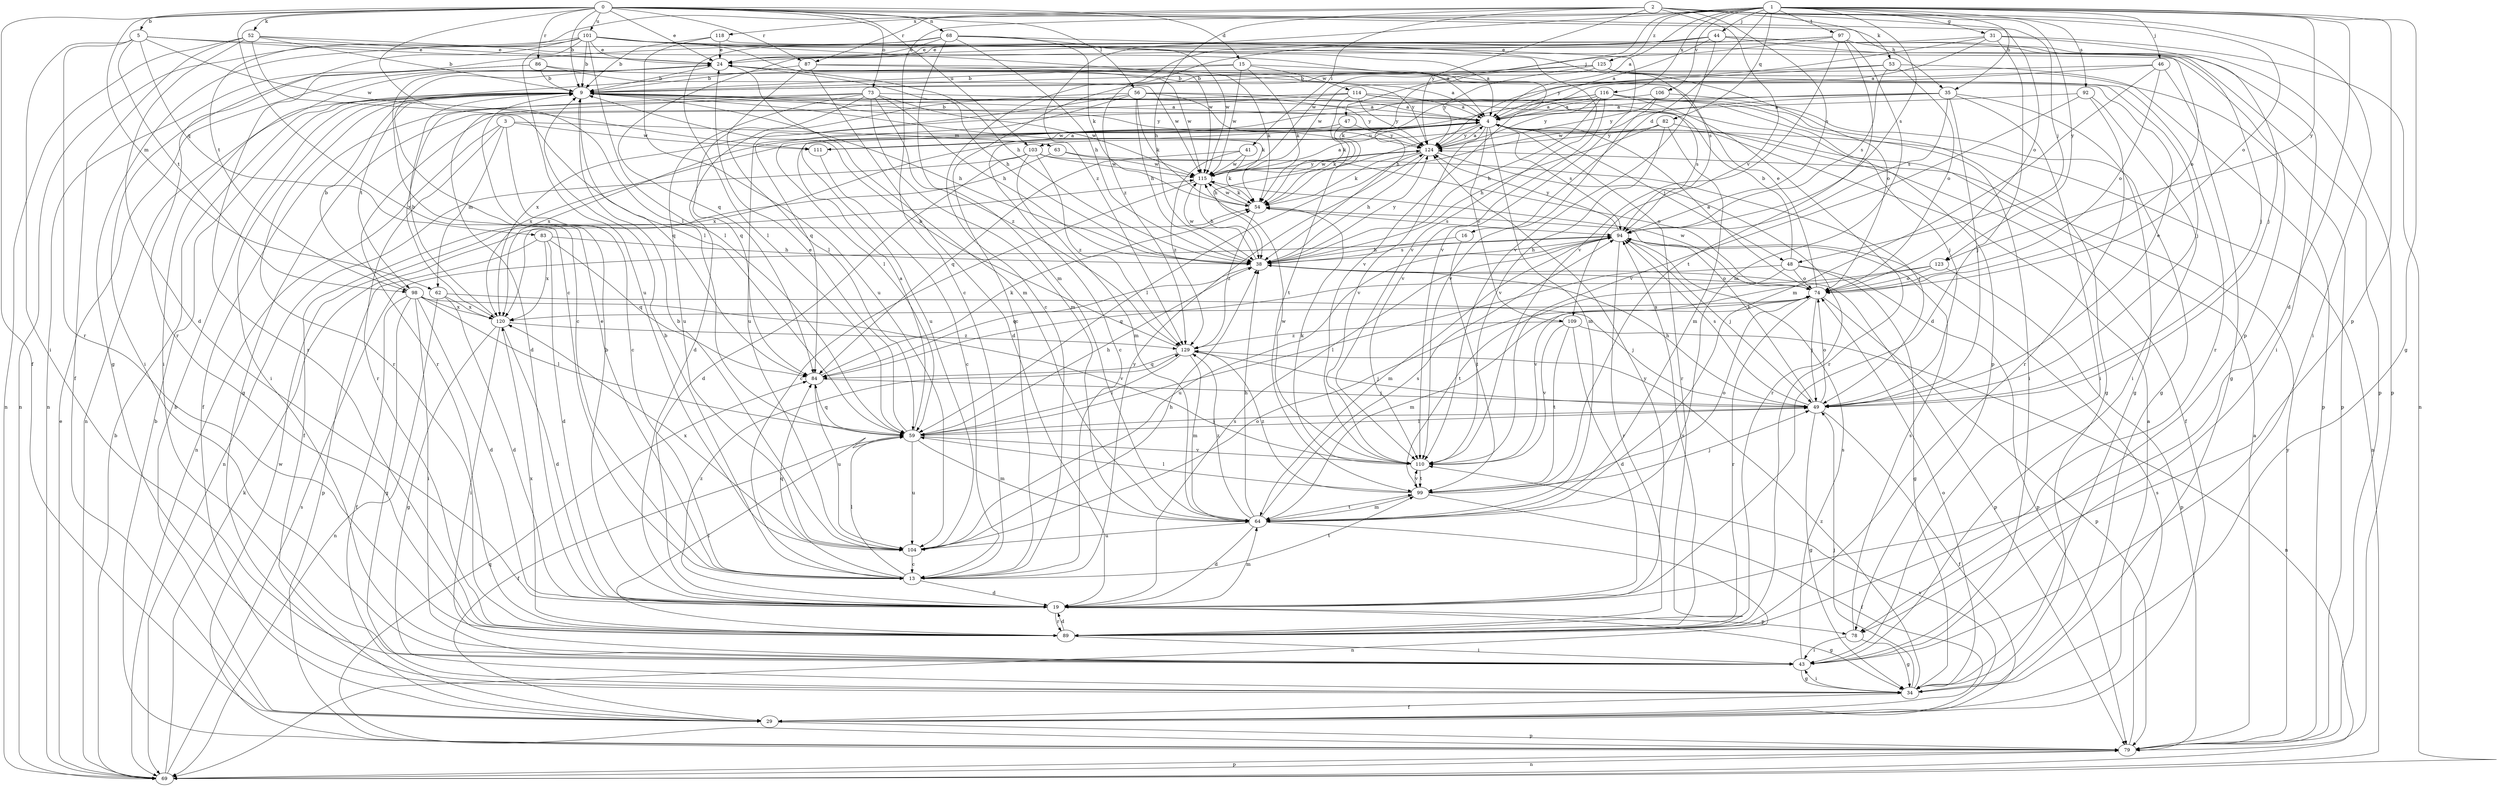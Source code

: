 strict digraph  {
0;
1;
2;
3;
4;
5;
9;
13;
15;
16;
19;
24;
29;
31;
34;
35;
38;
41;
43;
44;
46;
47;
48;
49;
52;
53;
54;
56;
59;
62;
63;
64;
68;
69;
73;
74;
78;
79;
82;
83;
84;
86;
87;
89;
92;
94;
97;
98;
99;
101;
103;
104;
106;
109;
110;
111;
114;
115;
116;
118;
120;
123;
124;
125;
129;
0 -> 5  [label=b];
0 -> 9  [label=b];
0 -> 13  [label=c];
0 -> 15  [label=d];
0 -> 24  [label=e];
0 -> 29  [label=f];
0 -> 35  [label=h];
0 -> 52  [label=k];
0 -> 56  [label=l];
0 -> 59  [label=l];
0 -> 62  [label=m];
0 -> 68  [label=n];
0 -> 73  [label=o];
0 -> 74  [label=o];
0 -> 86  [label=r];
0 -> 87  [label=r];
0 -> 101  [label=u];
0 -> 103  [label=u];
1 -> 4  [label=a];
1 -> 13  [label=c];
1 -> 16  [label=d];
1 -> 19  [label=d];
1 -> 31  [label=g];
1 -> 34  [label=g];
1 -> 35  [label=h];
1 -> 44  [label=j];
1 -> 46  [label=j];
1 -> 47  [label=j];
1 -> 78  [label=p];
1 -> 82  [label=q];
1 -> 92  [label=s];
1 -> 94  [label=s];
1 -> 97  [label=t];
1 -> 98  [label=t];
1 -> 106  [label=v];
1 -> 116  [label=x];
1 -> 123  [label=y];
1 -> 125  [label=z];
1 -> 129  [label=z];
2 -> 38  [label=h];
2 -> 41  [label=i];
2 -> 43  [label=i];
2 -> 48  [label=j];
2 -> 53  [label=k];
2 -> 74  [label=o];
2 -> 87  [label=r];
2 -> 94  [label=s];
2 -> 109  [label=v];
2 -> 118  [label=x];
2 -> 123  [label=y];
2 -> 124  [label=y];
3 -> 13  [label=c];
3 -> 62  [label=m];
3 -> 63  [label=m];
3 -> 69  [label=n];
3 -> 89  [label=r];
3 -> 111  [label=w];
4 -> 9  [label=b];
4 -> 13  [label=c];
4 -> 38  [label=h];
4 -> 48  [label=j];
4 -> 64  [label=m];
4 -> 69  [label=n];
4 -> 89  [label=r];
4 -> 94  [label=s];
4 -> 103  [label=u];
4 -> 109  [label=v];
4 -> 110  [label=v];
4 -> 111  [label=w];
4 -> 120  [label=x];
4 -> 124  [label=y];
5 -> 24  [label=e];
5 -> 43  [label=i];
5 -> 78  [label=p];
5 -> 83  [label=q];
5 -> 89  [label=r];
5 -> 98  [label=t];
5 -> 111  [label=w];
9 -> 4  [label=a];
9 -> 38  [label=h];
9 -> 43  [label=i];
9 -> 54  [label=k];
9 -> 78  [label=p];
9 -> 84  [label=q];
9 -> 89  [label=r];
9 -> 98  [label=t];
9 -> 124  [label=y];
13 -> 9  [label=b];
13 -> 19  [label=d];
13 -> 24  [label=e];
13 -> 59  [label=l];
13 -> 84  [label=q];
13 -> 99  [label=t];
13 -> 124  [label=y];
15 -> 9  [label=b];
15 -> 54  [label=k];
15 -> 69  [label=n];
15 -> 110  [label=v];
15 -> 114  [label=w];
15 -> 115  [label=w];
16 -> 38  [label=h];
16 -> 99  [label=t];
19 -> 9  [label=b];
19 -> 34  [label=g];
19 -> 64  [label=m];
19 -> 78  [label=p];
19 -> 89  [label=r];
19 -> 94  [label=s];
19 -> 124  [label=y];
19 -> 129  [label=z];
24 -> 9  [label=b];
24 -> 13  [label=c];
24 -> 38  [label=h];
24 -> 43  [label=i];
24 -> 49  [label=j];
24 -> 64  [label=m];
24 -> 115  [label=w];
29 -> 4  [label=a];
29 -> 9  [label=b];
29 -> 79  [label=p];
29 -> 110  [label=v];
31 -> 4  [label=a];
31 -> 19  [label=d];
31 -> 24  [label=e];
31 -> 49  [label=j];
31 -> 69  [label=n];
31 -> 124  [label=y];
34 -> 29  [label=f];
34 -> 43  [label=i];
34 -> 49  [label=j];
34 -> 74  [label=o];
34 -> 129  [label=z];
35 -> 4  [label=a];
35 -> 34  [label=g];
35 -> 43  [label=i];
35 -> 49  [label=j];
35 -> 94  [label=s];
35 -> 115  [label=w];
35 -> 120  [label=x];
38 -> 74  [label=o];
38 -> 79  [label=p];
38 -> 84  [label=q];
38 -> 94  [label=s];
38 -> 115  [label=w];
38 -> 124  [label=y];
41 -> 54  [label=k];
41 -> 84  [label=q];
41 -> 115  [label=w];
41 -> 129  [label=z];
43 -> 34  [label=g];
43 -> 94  [label=s];
44 -> 4  [label=a];
44 -> 13  [label=c];
44 -> 24  [label=e];
44 -> 43  [label=i];
44 -> 49  [label=j];
44 -> 74  [label=o];
44 -> 110  [label=v];
44 -> 129  [label=z];
46 -> 9  [label=b];
46 -> 34  [label=g];
46 -> 64  [label=m];
46 -> 74  [label=o];
46 -> 115  [label=w];
47 -> 54  [label=k];
47 -> 120  [label=x];
47 -> 124  [label=y];
48 -> 9  [label=b];
48 -> 34  [label=g];
48 -> 59  [label=l];
48 -> 74  [label=o];
48 -> 79  [label=p];
48 -> 99  [label=t];
49 -> 24  [label=e];
49 -> 29  [label=f];
49 -> 34  [label=g];
49 -> 38  [label=h];
49 -> 54  [label=k];
49 -> 59  [label=l];
49 -> 74  [label=o];
49 -> 94  [label=s];
52 -> 4  [label=a];
52 -> 9  [label=b];
52 -> 19  [label=d];
52 -> 24  [label=e];
52 -> 29  [label=f];
52 -> 59  [label=l];
52 -> 69  [label=n];
53 -> 9  [label=b];
53 -> 38  [label=h];
53 -> 74  [label=o];
53 -> 79  [label=p];
53 -> 94  [label=s];
54 -> 94  [label=s];
54 -> 115  [label=w];
54 -> 129  [label=z];
56 -> 4  [label=a];
56 -> 19  [label=d];
56 -> 38  [label=h];
56 -> 54  [label=k];
56 -> 84  [label=q];
56 -> 99  [label=t];
56 -> 104  [label=u];
56 -> 124  [label=y];
59 -> 4  [label=a];
59 -> 24  [label=e];
59 -> 29  [label=f];
59 -> 38  [label=h];
59 -> 49  [label=j];
59 -> 64  [label=m];
59 -> 84  [label=q];
59 -> 104  [label=u];
59 -> 110  [label=v];
62 -> 19  [label=d];
62 -> 49  [label=j];
62 -> 69  [label=n];
62 -> 120  [label=x];
63 -> 29  [label=f];
63 -> 49  [label=j];
63 -> 115  [label=w];
64 -> 19  [label=d];
64 -> 38  [label=h];
64 -> 69  [label=n];
64 -> 94  [label=s];
64 -> 99  [label=t];
64 -> 104  [label=u];
64 -> 129  [label=z];
68 -> 24  [label=e];
68 -> 38  [label=h];
68 -> 54  [label=k];
68 -> 59  [label=l];
68 -> 64  [label=m];
68 -> 69  [label=n];
68 -> 110  [label=v];
68 -> 115  [label=w];
69 -> 9  [label=b];
69 -> 24  [label=e];
69 -> 54  [label=k];
69 -> 79  [label=p];
69 -> 94  [label=s];
73 -> 4  [label=a];
73 -> 19  [label=d];
73 -> 38  [label=h];
73 -> 64  [label=m];
73 -> 84  [label=q];
73 -> 104  [label=u];
73 -> 115  [label=w];
73 -> 120  [label=x];
73 -> 129  [label=z];
74 -> 4  [label=a];
74 -> 24  [label=e];
74 -> 49  [label=j];
74 -> 64  [label=m];
74 -> 79  [label=p];
74 -> 89  [label=r];
74 -> 115  [label=w];
74 -> 120  [label=x];
78 -> 34  [label=g];
78 -> 43  [label=i];
78 -> 94  [label=s];
79 -> 4  [label=a];
79 -> 9  [label=b];
79 -> 69  [label=n];
79 -> 84  [label=q];
79 -> 94  [label=s];
79 -> 115  [label=w];
79 -> 124  [label=y];
82 -> 29  [label=f];
82 -> 38  [label=h];
82 -> 64  [label=m];
82 -> 110  [label=v];
82 -> 120  [label=x];
82 -> 124  [label=y];
83 -> 19  [label=d];
83 -> 38  [label=h];
83 -> 79  [label=p];
83 -> 84  [label=q];
83 -> 120  [label=x];
84 -> 49  [label=j];
84 -> 54  [label=k];
84 -> 104  [label=u];
86 -> 9  [label=b];
86 -> 43  [label=i];
86 -> 89  [label=r];
86 -> 115  [label=w];
86 -> 124  [label=y];
87 -> 4  [label=a];
87 -> 9  [label=b];
87 -> 19  [label=d];
87 -> 54  [label=k];
87 -> 59  [label=l];
89 -> 19  [label=d];
89 -> 43  [label=i];
89 -> 59  [label=l];
89 -> 94  [label=s];
89 -> 120  [label=x];
92 -> 4  [label=a];
92 -> 43  [label=i];
92 -> 89  [label=r];
92 -> 110  [label=v];
94 -> 38  [label=h];
94 -> 49  [label=j];
94 -> 64  [label=m];
94 -> 89  [label=r];
94 -> 104  [label=u];
94 -> 124  [label=y];
97 -> 24  [label=e];
97 -> 64  [label=m];
97 -> 79  [label=p];
97 -> 84  [label=q];
97 -> 99  [label=t];
97 -> 110  [label=v];
97 -> 115  [label=w];
98 -> 9  [label=b];
98 -> 19  [label=d];
98 -> 29  [label=f];
98 -> 34  [label=g];
98 -> 43  [label=i];
98 -> 59  [label=l];
98 -> 110  [label=v];
98 -> 120  [label=x];
99 -> 29  [label=f];
99 -> 49  [label=j];
99 -> 59  [label=l];
99 -> 64  [label=m];
99 -> 74  [label=o];
99 -> 110  [label=v];
99 -> 129  [label=z];
101 -> 4  [label=a];
101 -> 9  [label=b];
101 -> 24  [label=e];
101 -> 34  [label=g];
101 -> 38  [label=h];
101 -> 59  [label=l];
101 -> 69  [label=n];
101 -> 89  [label=r];
101 -> 94  [label=s];
101 -> 104  [label=u];
101 -> 110  [label=v];
101 -> 115  [label=w];
103 -> 19  [label=d];
103 -> 64  [label=m];
103 -> 69  [label=n];
103 -> 74  [label=o];
103 -> 115  [label=w];
103 -> 129  [label=z];
104 -> 9  [label=b];
104 -> 13  [label=c];
104 -> 38  [label=h];
104 -> 74  [label=o];
104 -> 120  [label=x];
106 -> 4  [label=a];
106 -> 34  [label=g];
106 -> 110  [label=v];
106 -> 124  [label=y];
109 -> 19  [label=d];
109 -> 69  [label=n];
109 -> 99  [label=t];
109 -> 110  [label=v];
109 -> 129  [label=z];
110 -> 54  [label=k];
110 -> 99  [label=t];
110 -> 115  [label=w];
111 -> 4  [label=a];
111 -> 13  [label=c];
114 -> 4  [label=a];
114 -> 29  [label=f];
114 -> 34  [label=g];
114 -> 49  [label=j];
114 -> 54  [label=k];
114 -> 89  [label=r];
114 -> 94  [label=s];
114 -> 124  [label=y];
115 -> 4  [label=a];
115 -> 13  [label=c];
115 -> 38  [label=h];
115 -> 54  [label=k];
115 -> 124  [label=y];
116 -> 4  [label=a];
116 -> 34  [label=g];
116 -> 38  [label=h];
116 -> 43  [label=i];
116 -> 59  [label=l];
116 -> 89  [label=r];
116 -> 104  [label=u];
116 -> 110  [label=v];
116 -> 124  [label=y];
118 -> 9  [label=b];
118 -> 24  [label=e];
118 -> 79  [label=p];
118 -> 104  [label=u];
120 -> 9  [label=b];
120 -> 19  [label=d];
120 -> 34  [label=g];
120 -> 43  [label=i];
120 -> 129  [label=z];
123 -> 74  [label=o];
123 -> 79  [label=p];
123 -> 84  [label=q];
123 -> 110  [label=v];
124 -> 4  [label=a];
124 -> 38  [label=h];
124 -> 54  [label=k];
124 -> 59  [label=l];
124 -> 89  [label=r];
124 -> 115  [label=w];
125 -> 9  [label=b];
125 -> 13  [label=c];
125 -> 54  [label=k];
125 -> 74  [label=o];
125 -> 79  [label=p];
125 -> 89  [label=r];
125 -> 124  [label=y];
129 -> 9  [label=b];
129 -> 49  [label=j];
129 -> 59  [label=l];
129 -> 64  [label=m];
129 -> 84  [label=q];
}
